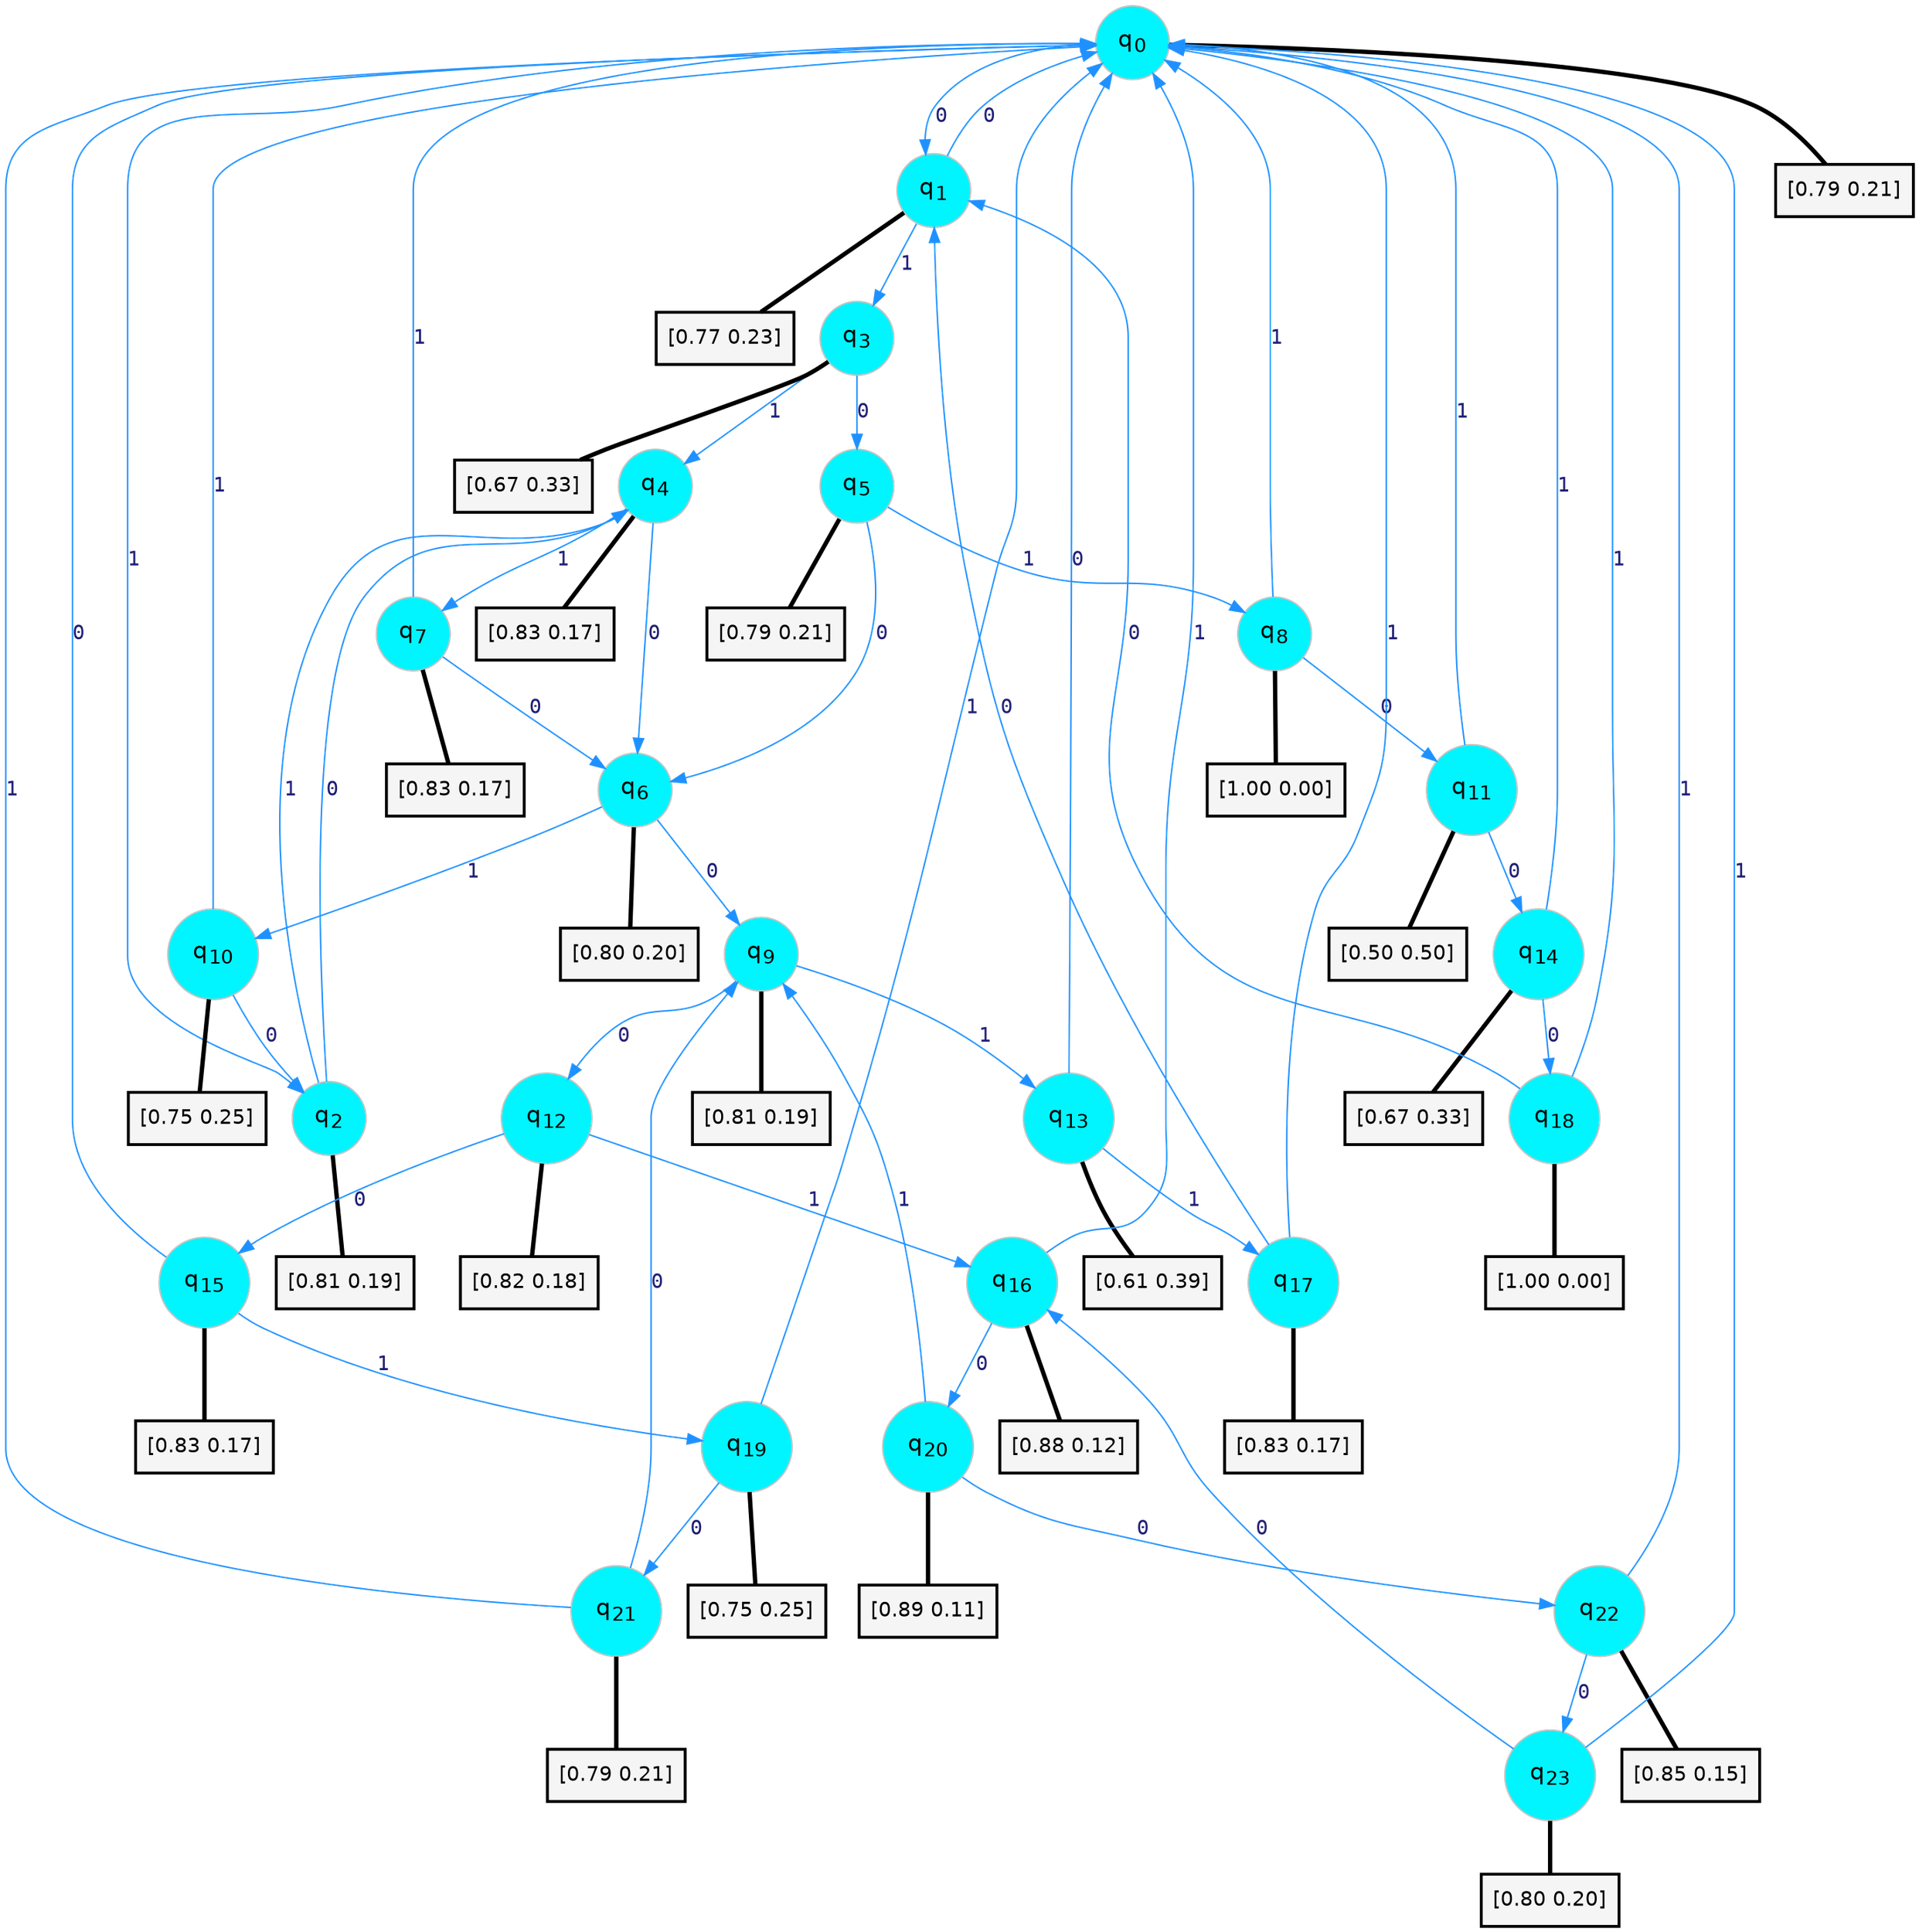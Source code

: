 digraph G {
graph [
bgcolor=transparent, dpi=300, rankdir=TD, size="40,25"];
node [
color=gray, fillcolor=turquoise1, fontcolor=black, fontname=Helvetica, fontsize=16, fontweight=bold, shape=circle, style=filled];
edge [
arrowsize=1, color=dodgerblue1, fontcolor=midnightblue, fontname=courier, fontweight=bold, penwidth=1, style=solid, weight=20];
0[label=<q<SUB>0</SUB>>];
1[label=<q<SUB>1</SUB>>];
2[label=<q<SUB>2</SUB>>];
3[label=<q<SUB>3</SUB>>];
4[label=<q<SUB>4</SUB>>];
5[label=<q<SUB>5</SUB>>];
6[label=<q<SUB>6</SUB>>];
7[label=<q<SUB>7</SUB>>];
8[label=<q<SUB>8</SUB>>];
9[label=<q<SUB>9</SUB>>];
10[label=<q<SUB>10</SUB>>];
11[label=<q<SUB>11</SUB>>];
12[label=<q<SUB>12</SUB>>];
13[label=<q<SUB>13</SUB>>];
14[label=<q<SUB>14</SUB>>];
15[label=<q<SUB>15</SUB>>];
16[label=<q<SUB>16</SUB>>];
17[label=<q<SUB>17</SUB>>];
18[label=<q<SUB>18</SUB>>];
19[label=<q<SUB>19</SUB>>];
20[label=<q<SUB>20</SUB>>];
21[label=<q<SUB>21</SUB>>];
22[label=<q<SUB>22</SUB>>];
23[label=<q<SUB>23</SUB>>];
24[label="[0.79 0.21]", shape=box,fontcolor=black, fontname=Helvetica, fontsize=14, penwidth=2, fillcolor=whitesmoke,color=black];
25[label="[0.77 0.23]", shape=box,fontcolor=black, fontname=Helvetica, fontsize=14, penwidth=2, fillcolor=whitesmoke,color=black];
26[label="[0.81 0.19]", shape=box,fontcolor=black, fontname=Helvetica, fontsize=14, penwidth=2, fillcolor=whitesmoke,color=black];
27[label="[0.67 0.33]", shape=box,fontcolor=black, fontname=Helvetica, fontsize=14, penwidth=2, fillcolor=whitesmoke,color=black];
28[label="[0.83 0.17]", shape=box,fontcolor=black, fontname=Helvetica, fontsize=14, penwidth=2, fillcolor=whitesmoke,color=black];
29[label="[0.79 0.21]", shape=box,fontcolor=black, fontname=Helvetica, fontsize=14, penwidth=2, fillcolor=whitesmoke,color=black];
30[label="[0.80 0.20]", shape=box,fontcolor=black, fontname=Helvetica, fontsize=14, penwidth=2, fillcolor=whitesmoke,color=black];
31[label="[0.83 0.17]", shape=box,fontcolor=black, fontname=Helvetica, fontsize=14, penwidth=2, fillcolor=whitesmoke,color=black];
32[label="[1.00 0.00]", shape=box,fontcolor=black, fontname=Helvetica, fontsize=14, penwidth=2, fillcolor=whitesmoke,color=black];
33[label="[0.81 0.19]", shape=box,fontcolor=black, fontname=Helvetica, fontsize=14, penwidth=2, fillcolor=whitesmoke,color=black];
34[label="[0.75 0.25]", shape=box,fontcolor=black, fontname=Helvetica, fontsize=14, penwidth=2, fillcolor=whitesmoke,color=black];
35[label="[0.50 0.50]", shape=box,fontcolor=black, fontname=Helvetica, fontsize=14, penwidth=2, fillcolor=whitesmoke,color=black];
36[label="[0.82 0.18]", shape=box,fontcolor=black, fontname=Helvetica, fontsize=14, penwidth=2, fillcolor=whitesmoke,color=black];
37[label="[0.61 0.39]", shape=box,fontcolor=black, fontname=Helvetica, fontsize=14, penwidth=2, fillcolor=whitesmoke,color=black];
38[label="[0.67 0.33]", shape=box,fontcolor=black, fontname=Helvetica, fontsize=14, penwidth=2, fillcolor=whitesmoke,color=black];
39[label="[0.83 0.17]", shape=box,fontcolor=black, fontname=Helvetica, fontsize=14, penwidth=2, fillcolor=whitesmoke,color=black];
40[label="[0.88 0.12]", shape=box,fontcolor=black, fontname=Helvetica, fontsize=14, penwidth=2, fillcolor=whitesmoke,color=black];
41[label="[0.83 0.17]", shape=box,fontcolor=black, fontname=Helvetica, fontsize=14, penwidth=2, fillcolor=whitesmoke,color=black];
42[label="[1.00 0.00]", shape=box,fontcolor=black, fontname=Helvetica, fontsize=14, penwidth=2, fillcolor=whitesmoke,color=black];
43[label="[0.75 0.25]", shape=box,fontcolor=black, fontname=Helvetica, fontsize=14, penwidth=2, fillcolor=whitesmoke,color=black];
44[label="[0.89 0.11]", shape=box,fontcolor=black, fontname=Helvetica, fontsize=14, penwidth=2, fillcolor=whitesmoke,color=black];
45[label="[0.79 0.21]", shape=box,fontcolor=black, fontname=Helvetica, fontsize=14, penwidth=2, fillcolor=whitesmoke,color=black];
46[label="[0.85 0.15]", shape=box,fontcolor=black, fontname=Helvetica, fontsize=14, penwidth=2, fillcolor=whitesmoke,color=black];
47[label="[0.80 0.20]", shape=box,fontcolor=black, fontname=Helvetica, fontsize=14, penwidth=2, fillcolor=whitesmoke,color=black];
0->1 [label=0];
0->2 [label=1];
0->24 [arrowhead=none, penwidth=3,color=black];
1->0 [label=0];
1->3 [label=1];
1->25 [arrowhead=none, penwidth=3,color=black];
2->4 [label=0];
2->4 [label=1];
2->26 [arrowhead=none, penwidth=3,color=black];
3->5 [label=0];
3->4 [label=1];
3->27 [arrowhead=none, penwidth=3,color=black];
4->6 [label=0];
4->7 [label=1];
4->28 [arrowhead=none, penwidth=3,color=black];
5->6 [label=0];
5->8 [label=1];
5->29 [arrowhead=none, penwidth=3,color=black];
6->9 [label=0];
6->10 [label=1];
6->30 [arrowhead=none, penwidth=3,color=black];
7->6 [label=0];
7->0 [label=1];
7->31 [arrowhead=none, penwidth=3,color=black];
8->11 [label=0];
8->0 [label=1];
8->32 [arrowhead=none, penwidth=3,color=black];
9->12 [label=0];
9->13 [label=1];
9->33 [arrowhead=none, penwidth=3,color=black];
10->2 [label=0];
10->0 [label=1];
10->34 [arrowhead=none, penwidth=3,color=black];
11->14 [label=0];
11->0 [label=1];
11->35 [arrowhead=none, penwidth=3,color=black];
12->15 [label=0];
12->16 [label=1];
12->36 [arrowhead=none, penwidth=3,color=black];
13->0 [label=0];
13->17 [label=1];
13->37 [arrowhead=none, penwidth=3,color=black];
14->18 [label=0];
14->0 [label=1];
14->38 [arrowhead=none, penwidth=3,color=black];
15->0 [label=0];
15->19 [label=1];
15->39 [arrowhead=none, penwidth=3,color=black];
16->20 [label=0];
16->0 [label=1];
16->40 [arrowhead=none, penwidth=3,color=black];
17->1 [label=0];
17->0 [label=1];
17->41 [arrowhead=none, penwidth=3,color=black];
18->1 [label=0];
18->0 [label=1];
18->42 [arrowhead=none, penwidth=3,color=black];
19->21 [label=0];
19->0 [label=1];
19->43 [arrowhead=none, penwidth=3,color=black];
20->22 [label=0];
20->9 [label=1];
20->44 [arrowhead=none, penwidth=3,color=black];
21->9 [label=0];
21->0 [label=1];
21->45 [arrowhead=none, penwidth=3,color=black];
22->23 [label=0];
22->0 [label=1];
22->46 [arrowhead=none, penwidth=3,color=black];
23->16 [label=0];
23->0 [label=1];
23->47 [arrowhead=none, penwidth=3,color=black];
}
